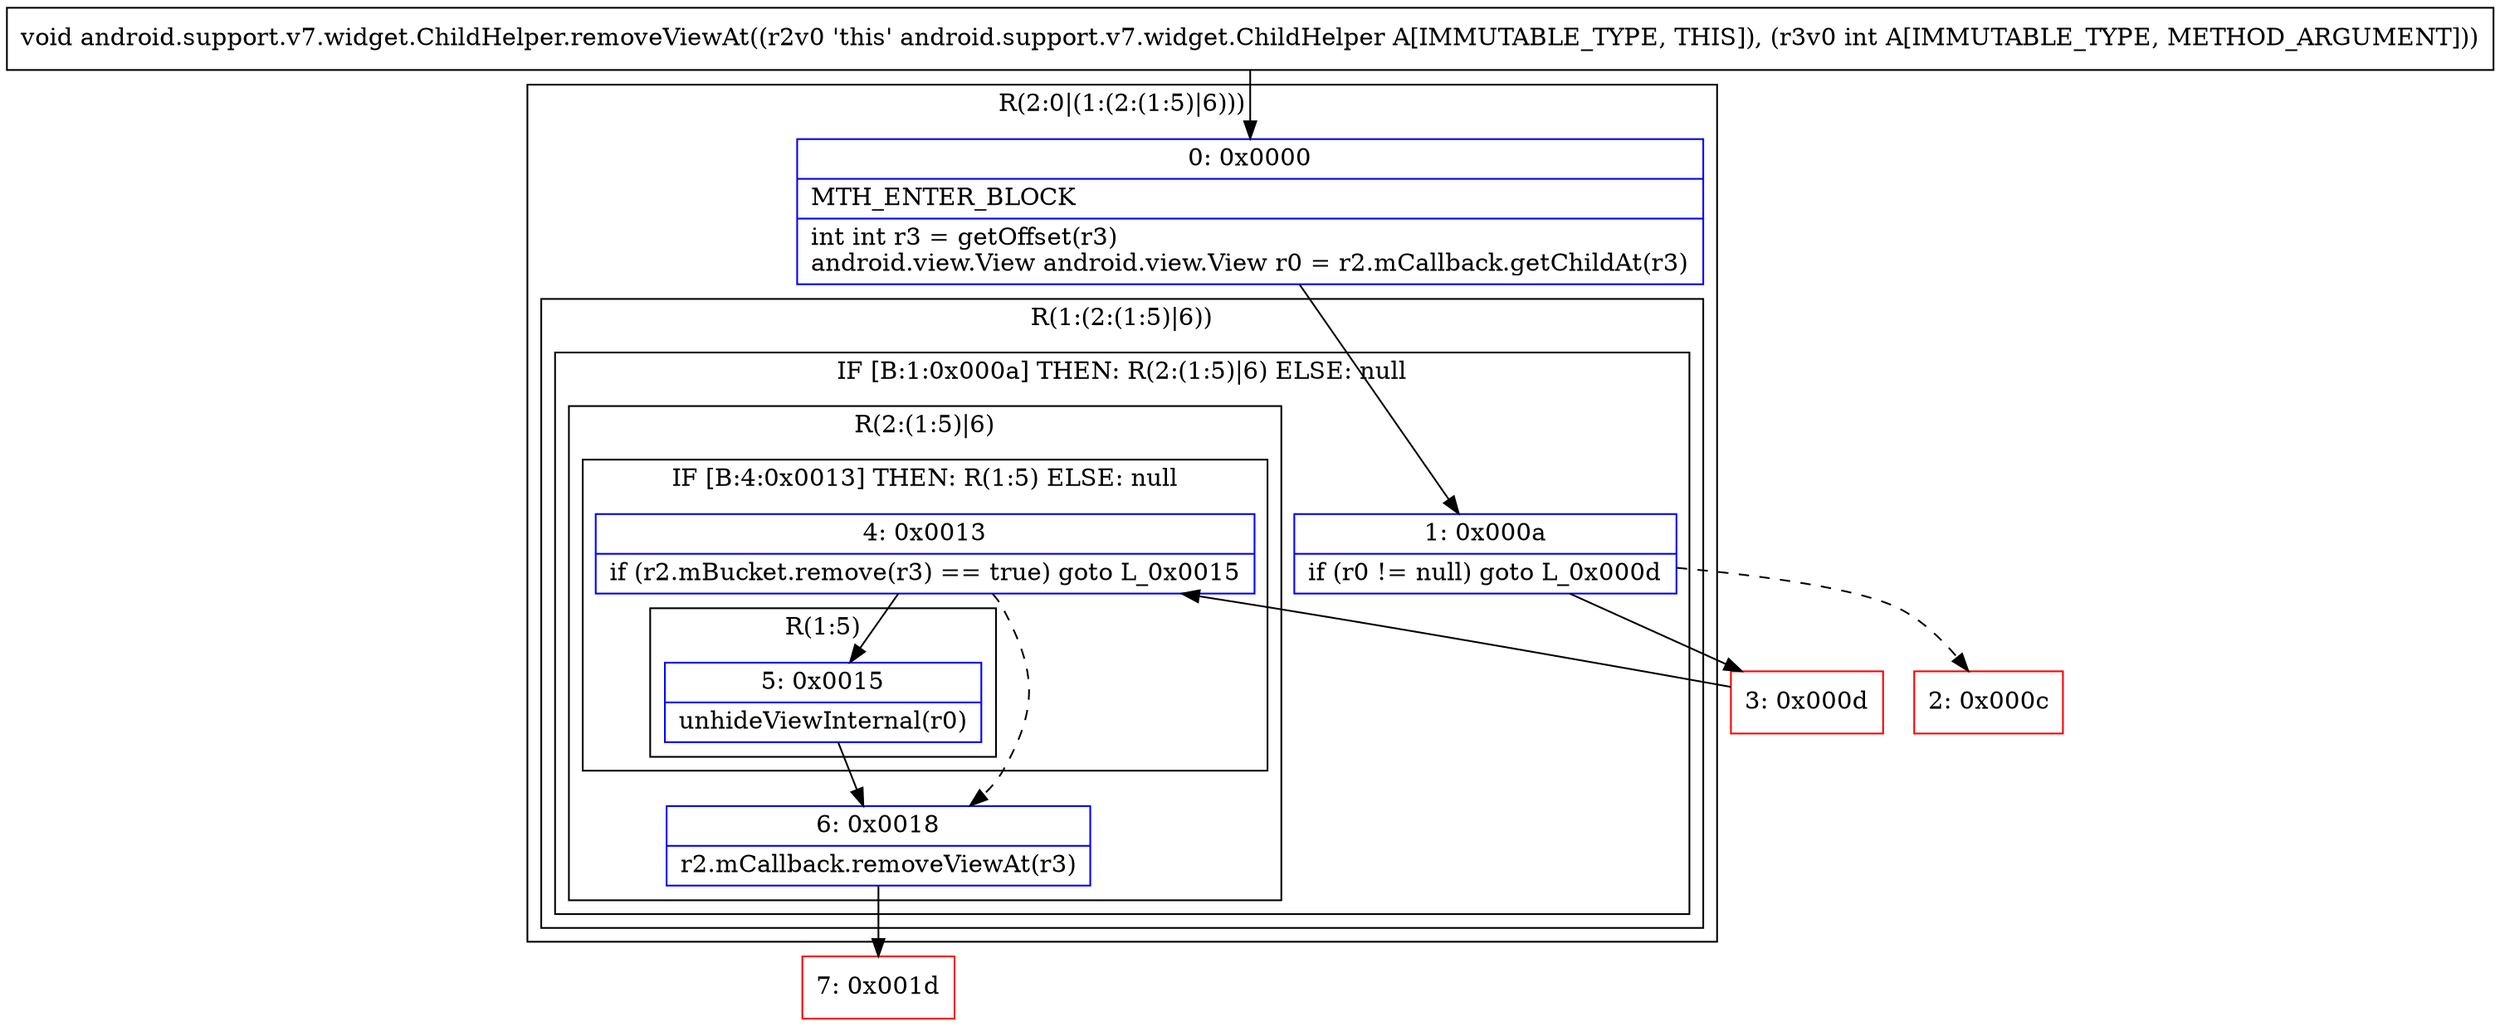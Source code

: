 digraph "CFG forandroid.support.v7.widget.ChildHelper.removeViewAt(I)V" {
subgraph cluster_Region_1128022871 {
label = "R(2:0|(1:(2:(1:5)|6)))";
node [shape=record,color=blue];
Node_0 [shape=record,label="{0\:\ 0x0000|MTH_ENTER_BLOCK\l|int int r3 = getOffset(r3)\landroid.view.View android.view.View r0 = r2.mCallback.getChildAt(r3)\l}"];
subgraph cluster_Region_750331606 {
label = "R(1:(2:(1:5)|6))";
node [shape=record,color=blue];
subgraph cluster_IfRegion_1685775465 {
label = "IF [B:1:0x000a] THEN: R(2:(1:5)|6) ELSE: null";
node [shape=record,color=blue];
Node_1 [shape=record,label="{1\:\ 0x000a|if (r0 != null) goto L_0x000d\l}"];
subgraph cluster_Region_674710824 {
label = "R(2:(1:5)|6)";
node [shape=record,color=blue];
subgraph cluster_IfRegion_637579550 {
label = "IF [B:4:0x0013] THEN: R(1:5) ELSE: null";
node [shape=record,color=blue];
Node_4 [shape=record,label="{4\:\ 0x0013|if (r2.mBucket.remove(r3) == true) goto L_0x0015\l}"];
subgraph cluster_Region_1165829450 {
label = "R(1:5)";
node [shape=record,color=blue];
Node_5 [shape=record,label="{5\:\ 0x0015|unhideViewInternal(r0)\l}"];
}
}
Node_6 [shape=record,label="{6\:\ 0x0018|r2.mCallback.removeViewAt(r3)\l}"];
}
}
}
}
Node_2 [shape=record,color=red,label="{2\:\ 0x000c}"];
Node_3 [shape=record,color=red,label="{3\:\ 0x000d}"];
Node_7 [shape=record,color=red,label="{7\:\ 0x001d}"];
MethodNode[shape=record,label="{void android.support.v7.widget.ChildHelper.removeViewAt((r2v0 'this' android.support.v7.widget.ChildHelper A[IMMUTABLE_TYPE, THIS]), (r3v0 int A[IMMUTABLE_TYPE, METHOD_ARGUMENT])) }"];
MethodNode -> Node_0;
Node_0 -> Node_1;
Node_1 -> Node_2[style=dashed];
Node_1 -> Node_3;
Node_4 -> Node_5;
Node_4 -> Node_6[style=dashed];
Node_5 -> Node_6;
Node_6 -> Node_7;
Node_3 -> Node_4;
}

